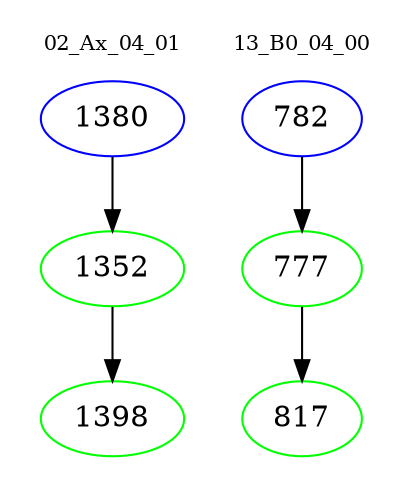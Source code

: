 digraph{
subgraph cluster_0 {
color = white
label = "02_Ax_04_01";
fontsize=10;
T0_1380 [label="1380", color="blue"]
T0_1380 -> T0_1352 [color="black"]
T0_1352 [label="1352", color="green"]
T0_1352 -> T0_1398 [color="black"]
T0_1398 [label="1398", color="green"]
}
subgraph cluster_1 {
color = white
label = "13_B0_04_00";
fontsize=10;
T1_782 [label="782", color="blue"]
T1_782 -> T1_777 [color="black"]
T1_777 [label="777", color="green"]
T1_777 -> T1_817 [color="black"]
T1_817 [label="817", color="green"]
}
}
